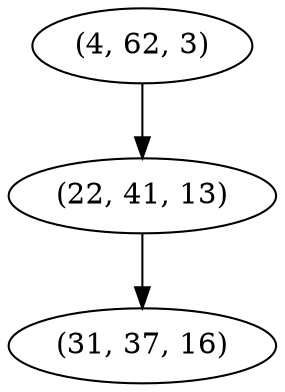 digraph tree {
    "(4, 62, 3)";
    "(22, 41, 13)";
    "(31, 37, 16)";
    "(4, 62, 3)" -> "(22, 41, 13)";
    "(22, 41, 13)" -> "(31, 37, 16)";
}
